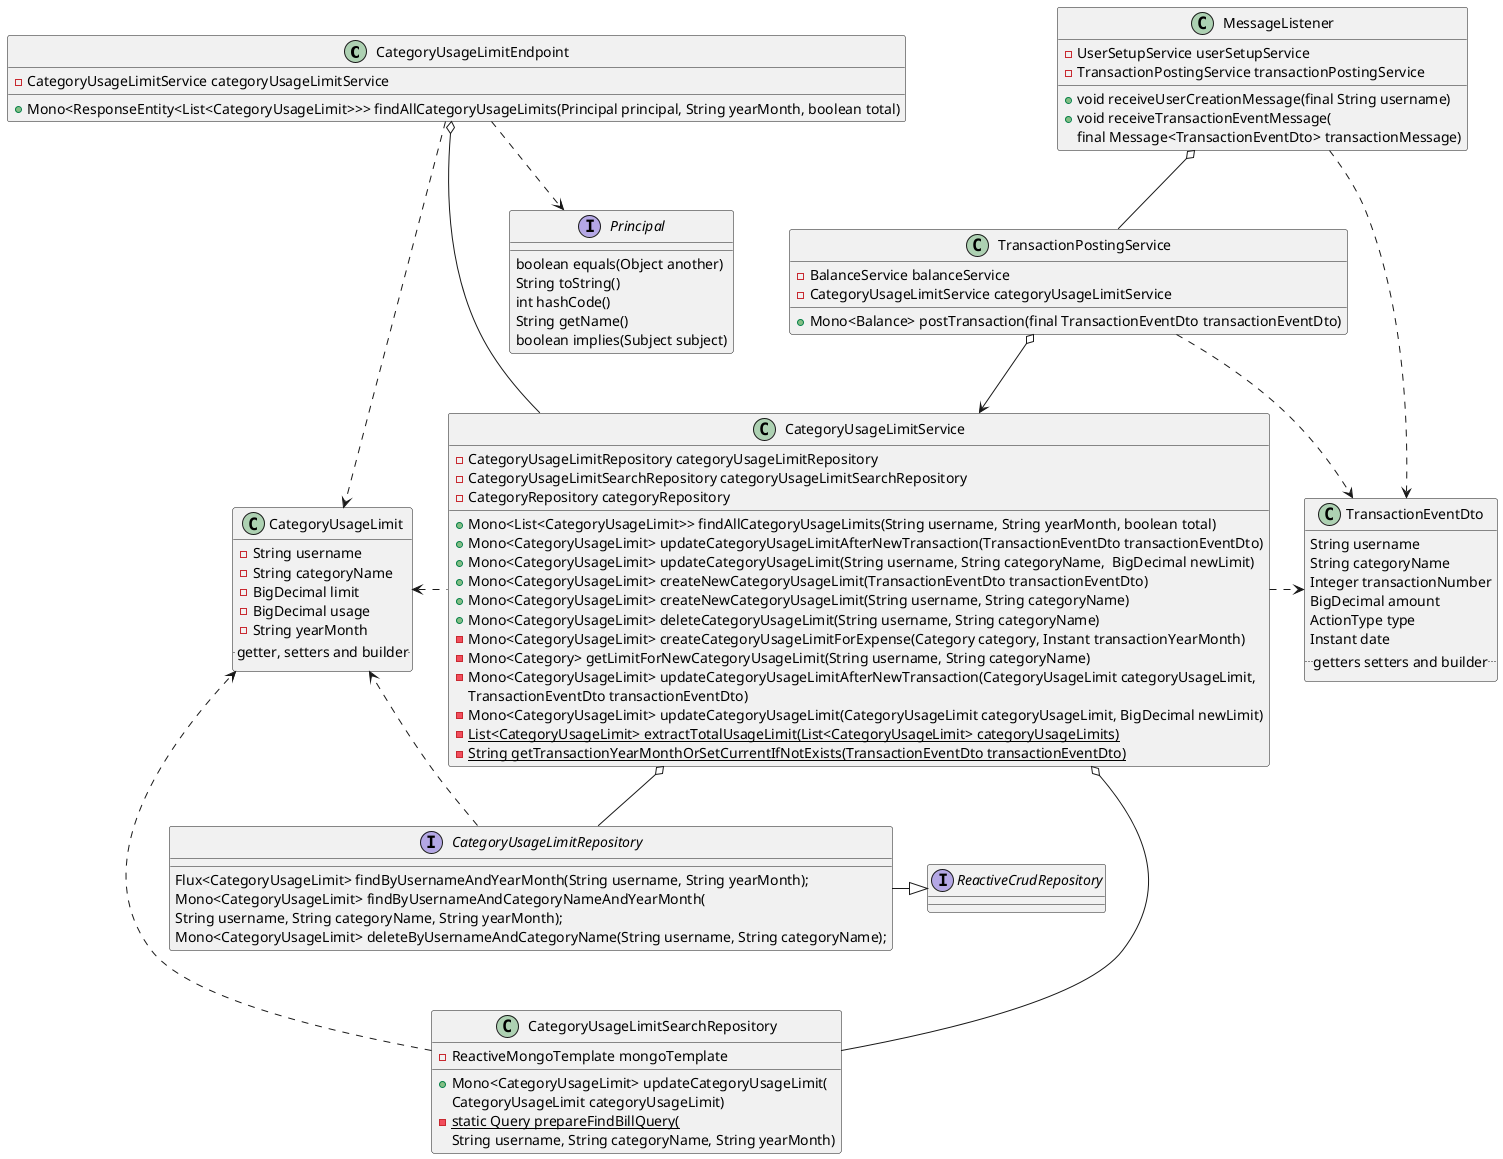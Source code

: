 @startuml
'https://plantuml.com/class-diagram

class CategoryUsageLimitEndpoint {
    -CategoryUsageLimitService categoryUsageLimitService
    +Mono<ResponseEntity<List<CategoryUsageLimit>>> findAllCategoryUsageLimits(Principal principal, String yearMonth, boolean total)
}

class MessageListener {
    -UserSetupService userSetupService
    -TransactionPostingService transactionPostingService
    +void receiveUserCreationMessage(final String username)
    +void receiveTransactionEventMessage(
    final Message<TransactionEventDto> transactionMessage)
}

class TransactionPostingService{
    -BalanceService balanceService
    -CategoryUsageLimitService categoryUsageLimitService
    +Mono<Balance> postTransaction(final TransactionEventDto transactionEventDto)
}

class CategoryUsageLimitService {
    -CategoryUsageLimitRepository categoryUsageLimitRepository
    -CategoryUsageLimitSearchRepository categoryUsageLimitSearchRepository
    -CategoryRepository categoryRepository
    +Mono<List<CategoryUsageLimit>> findAllCategoryUsageLimits(String username, String yearMonth, boolean total)
    +Mono<CategoryUsageLimit> updateCategoryUsageLimitAfterNewTransaction(TransactionEventDto transactionEventDto)
    +Mono<CategoryUsageLimit> updateCategoryUsageLimit(String username, String categoryName,  BigDecimal newLimit)
    +Mono<CategoryUsageLimit> createNewCategoryUsageLimit(TransactionEventDto transactionEventDto)
    +Mono<CategoryUsageLimit> createNewCategoryUsageLimit(String username, String categoryName)
    +Mono<CategoryUsageLimit> deleteCategoryUsageLimit(String username, String categoryName)
    -Mono<CategoryUsageLimit> createCategoryUsageLimitForExpense(Category category, Instant transactionYearMonth)
    -Mono<Category> getLimitForNewCategoryUsageLimit(String username, String categoryName)
    -Mono<CategoryUsageLimit> updateCategoryUsageLimitAfterNewTransaction(CategoryUsageLimit categoryUsageLimit,
     TransactionEventDto transactionEventDto)
    -Mono<CategoryUsageLimit> updateCategoryUsageLimit(CategoryUsageLimit categoryUsageLimit, BigDecimal newLimit)
    -{static} List<CategoryUsageLimit> extractTotalUsageLimit(List<CategoryUsageLimit> categoryUsageLimits)
    -{static} String getTransactionYearMonthOrSetCurrentIfNotExists(TransactionEventDto transactionEventDto)
}

class CategoryUsageLimit {
    -String username
    -String categoryName
    -BigDecimal limit
    -BigDecimal usage
    -String yearMonth
    .. getter, setters and builder ..
}

class CategoryUsageLimitSearchRepository {
    -ReactiveMongoTemplate mongoTemplate
    +Mono<CategoryUsageLimit> updateCategoryUsageLimit(
    CategoryUsageLimit categoryUsageLimit)
    -{static}static Query prepareFindBillQuery(
    String username, String categoryName, String yearMonth)
}

interface CategoryUsageLimitRepository {
        Flux<CategoryUsageLimit> findByUsernameAndYearMonth(String username, String yearMonth);
           Mono<CategoryUsageLimit> findByUsernameAndCategoryNameAndYearMonth(
        String username, String categoryName, String yearMonth);
            Mono<CategoryUsageLimit> deleteByUsernameAndCategoryName(String username, String categoryName);
}

interface ReactiveCrudRepository

interface Principal {
    boolean equals(Object another)
    String toString()
    int hashCode()
    String getName()
    boolean implies(Subject subject)
}

class TransactionEventDto {
    String username
    String categoryName
    Integer transactionNumber
    BigDecimal amount
    ActionType type
    Instant date
   .. getters setters and builder ..
}


MessageListener o-- TransactionPostingService
TransactionPostingService o--> CategoryUsageLimitService
TransactionPostingService ..> TransactionEventDto
CategoryUsageLimitEndpoint o--- CategoryUsageLimitService
CategoryUsageLimitEndpoint ..> Principal
CategoryUsageLimitEndpoint ...> CategoryUsageLimit
CategoryUsageLimitService o-- CategoryUsageLimitSearchRepository
CategoryUsageLimitService o-- CategoryUsageLimitRepository
CategoryUsageLimitService .left.> CategoryUsageLimit
CategoryUsageLimitSearchRepository ...> CategoryUsageLimit
CategoryUsageLimitRepository ..> CategoryUsageLimit
CategoryUsageLimitRepository -|> ReactiveCrudRepository
CategoryUsageLimitService .right.> TransactionEventDto
MessageListener ..> TransactionEventDto



@enduml